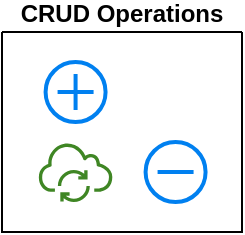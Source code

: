 <mxfile version="21.0.10" type="github">
  <diagram name="Page-1" id="TK_UhNAvCGLo8-jz-sQq">
    <mxGraphModel dx="1434" dy="788" grid="1" gridSize="10" guides="1" tooltips="1" connect="1" arrows="1" fold="1" page="1" pageScale="1" pageWidth="850" pageHeight="1100" math="0" shadow="0">
      <root>
        <mxCell id="0" />
        <mxCell id="1" parent="0" />
        <mxCell id="apaRClghpj3u5-84oaar-6" value="CRUD Operations" style="swimlane;startSize=0;align=center;verticalAlign=bottom;" vertex="1" parent="1">
          <mxGeometry x="360" y="280" width="120" height="100" as="geometry" />
        </mxCell>
        <mxCell id="apaRClghpj3u5-84oaar-1" value="" style="html=1;verticalLabelPosition=bottom;align=center;labelBackgroundColor=#ffffff;verticalAlign=top;strokeWidth=2;strokeColor=#0080F0;shadow=0;dashed=0;shape=mxgraph.ios7.icons.add;" vertex="1" parent="apaRClghpj3u5-84oaar-6">
          <mxGeometry x="21.79" y="15" width="30" height="30" as="geometry" />
        </mxCell>
        <mxCell id="apaRClghpj3u5-84oaar-2" value="" style="shape=image;html=1;verticalAlign=top;verticalLabelPosition=bottom;labelBackgroundColor=#ffffff;imageAspect=0;aspect=fixed;image=https://cdn4.iconfinder.com/data/icons/success-filloutline/64/idea-read-knowledge-light_bulb-thinking-128.png" vertex="1" parent="apaRClghpj3u5-84oaar-6">
          <mxGeometry x="71.79" y="15" width="30" height="30" as="geometry" />
        </mxCell>
        <mxCell id="apaRClghpj3u5-84oaar-3" value="" style="sketch=0;outlineConnect=0;fontColor=#232F3E;gradientColor=none;fillColor=#3F8624;strokeColor=none;dashed=0;verticalLabelPosition=bottom;verticalAlign=top;align=center;html=1;fontSize=12;fontStyle=0;aspect=fixed;pointerEvents=1;shape=mxgraph.aws4.iot_over_the_air_update;" vertex="1" parent="apaRClghpj3u5-84oaar-6">
          <mxGeometry x="18.22" y="55" width="37.14" height="30" as="geometry" />
        </mxCell>
        <mxCell id="apaRClghpj3u5-84oaar-4" value="" style="html=1;verticalLabelPosition=bottom;align=center;labelBackgroundColor=#ffffff;verticalAlign=top;strokeWidth=2;strokeColor=#0080F0;shadow=0;dashed=0;shape=mxgraph.ios7.icons.delete;" vertex="1" parent="apaRClghpj3u5-84oaar-6">
          <mxGeometry x="71.79" y="55" width="30" height="30" as="geometry" />
        </mxCell>
      </root>
    </mxGraphModel>
  </diagram>
</mxfile>
